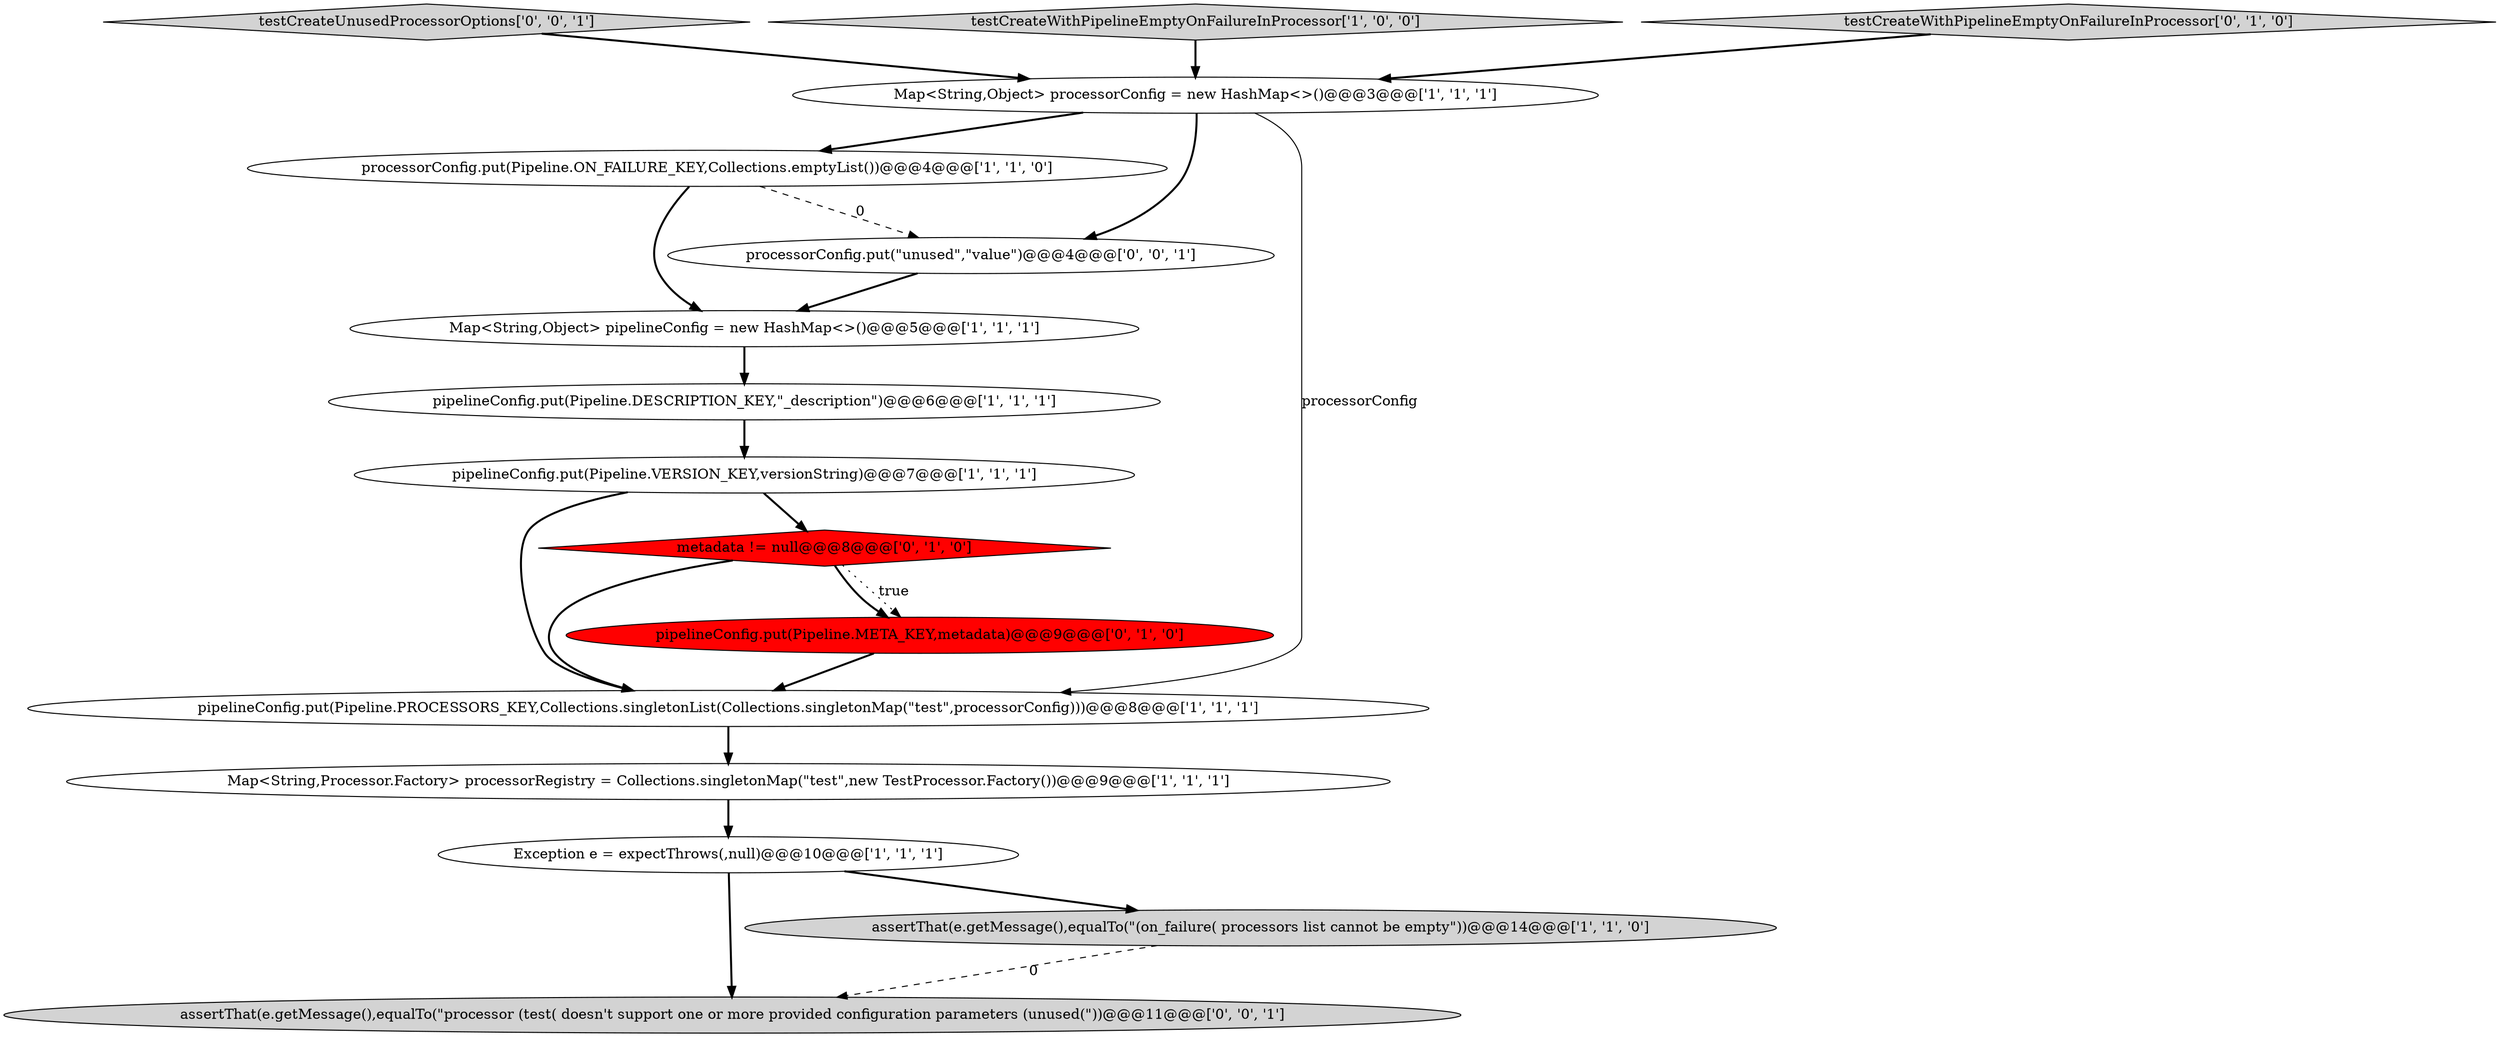 digraph {
15 [style = filled, label = "testCreateUnusedProcessorOptions['0', '0', '1']", fillcolor = lightgray, shape = diamond image = "AAA0AAABBB3BBB"];
10 [style = filled, label = "metadata != null@@@8@@@['0', '1', '0']", fillcolor = red, shape = diamond image = "AAA1AAABBB2BBB"];
0 [style = filled, label = "processorConfig.put(Pipeline.ON_FAILURE_KEY,Collections.emptyList())@@@4@@@['1', '1', '0']", fillcolor = white, shape = ellipse image = "AAA0AAABBB1BBB"];
13 [style = filled, label = "assertThat(e.getMessage(),equalTo(\"processor (test( doesn't support one or more provided configuration parameters (unused(\"))@@@11@@@['0', '0', '1']", fillcolor = lightgray, shape = ellipse image = "AAA0AAABBB3BBB"];
4 [style = filled, label = "Exception e = expectThrows(,null)@@@10@@@['1', '1', '1']", fillcolor = white, shape = ellipse image = "AAA0AAABBB1BBB"];
12 [style = filled, label = "pipelineConfig.put(Pipeline.META_KEY,metadata)@@@9@@@['0', '1', '0']", fillcolor = red, shape = ellipse image = "AAA1AAABBB2BBB"];
8 [style = filled, label = "assertThat(e.getMessage(),equalTo(\"(on_failure( processors list cannot be empty\"))@@@14@@@['1', '1', '0']", fillcolor = lightgray, shape = ellipse image = "AAA0AAABBB1BBB"];
6 [style = filled, label = "pipelineConfig.put(Pipeline.VERSION_KEY,versionString)@@@7@@@['1', '1', '1']", fillcolor = white, shape = ellipse image = "AAA0AAABBB1BBB"];
3 [style = filled, label = "Map<String,Processor.Factory> processorRegistry = Collections.singletonMap(\"test\",new TestProcessor.Factory())@@@9@@@['1', '1', '1']", fillcolor = white, shape = ellipse image = "AAA0AAABBB1BBB"];
1 [style = filled, label = "Map<String,Object> pipelineConfig = new HashMap<>()@@@5@@@['1', '1', '1']", fillcolor = white, shape = ellipse image = "AAA0AAABBB1BBB"];
2 [style = filled, label = "pipelineConfig.put(Pipeline.PROCESSORS_KEY,Collections.singletonList(Collections.singletonMap(\"test\",processorConfig)))@@@8@@@['1', '1', '1']", fillcolor = white, shape = ellipse image = "AAA0AAABBB1BBB"];
9 [style = filled, label = "testCreateWithPipelineEmptyOnFailureInProcessor['1', '0', '0']", fillcolor = lightgray, shape = diamond image = "AAA0AAABBB1BBB"];
5 [style = filled, label = "pipelineConfig.put(Pipeline.DESCRIPTION_KEY,\"_description\")@@@6@@@['1', '1', '1']", fillcolor = white, shape = ellipse image = "AAA0AAABBB1BBB"];
11 [style = filled, label = "testCreateWithPipelineEmptyOnFailureInProcessor['0', '1', '0']", fillcolor = lightgray, shape = diamond image = "AAA0AAABBB2BBB"];
14 [style = filled, label = "processorConfig.put(\"unused\",\"value\")@@@4@@@['0', '0', '1']", fillcolor = white, shape = ellipse image = "AAA0AAABBB3BBB"];
7 [style = filled, label = "Map<String,Object> processorConfig = new HashMap<>()@@@3@@@['1', '1', '1']", fillcolor = white, shape = ellipse image = "AAA0AAABBB1BBB"];
1->5 [style = bold, label=""];
10->12 [style = dotted, label="true"];
15->7 [style = bold, label=""];
2->3 [style = bold, label=""];
4->13 [style = bold, label=""];
7->0 [style = bold, label=""];
9->7 [style = bold, label=""];
3->4 [style = bold, label=""];
14->1 [style = bold, label=""];
8->13 [style = dashed, label="0"];
6->2 [style = bold, label=""];
7->14 [style = bold, label=""];
0->14 [style = dashed, label="0"];
12->2 [style = bold, label=""];
5->6 [style = bold, label=""];
10->12 [style = bold, label=""];
7->2 [style = solid, label="processorConfig"];
0->1 [style = bold, label=""];
6->10 [style = bold, label=""];
4->8 [style = bold, label=""];
10->2 [style = bold, label=""];
11->7 [style = bold, label=""];
}
